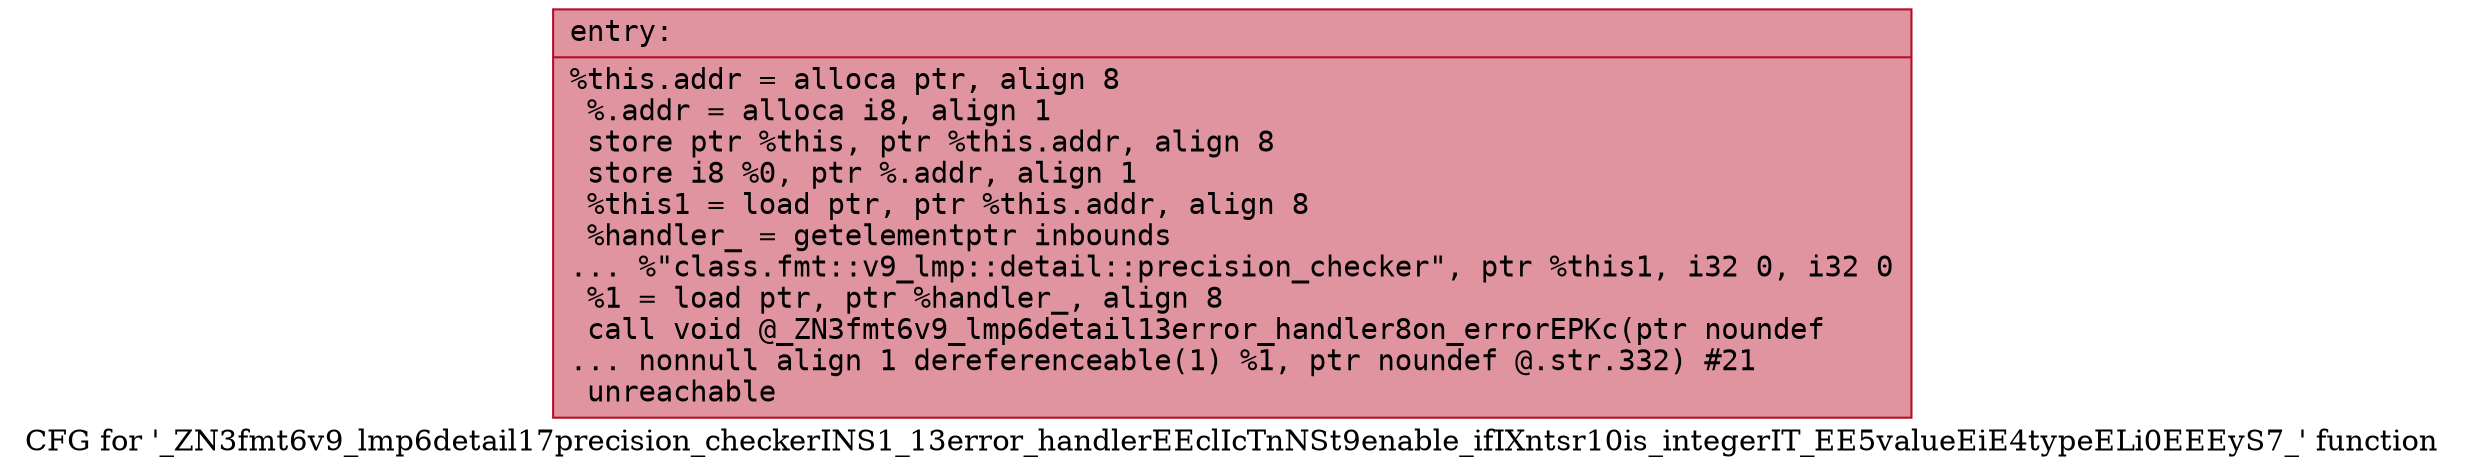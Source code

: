 digraph "CFG for '_ZN3fmt6v9_lmp6detail17precision_checkerINS1_13error_handlerEEclIcTnNSt9enable_ifIXntsr10is_integerIT_EE5valueEiE4typeELi0EEEyS7_' function" {
	label="CFG for '_ZN3fmt6v9_lmp6detail17precision_checkerINS1_13error_handlerEEclIcTnNSt9enable_ifIXntsr10is_integerIT_EE5valueEiE4typeELi0EEEyS7_' function";

	Node0x556bfeb4ace0 [shape=record,color="#b70d28ff", style=filled, fillcolor="#b70d2870" fontname="Courier",label="{entry:\l|  %this.addr = alloca ptr, align 8\l  %.addr = alloca i8, align 1\l  store ptr %this, ptr %this.addr, align 8\l  store i8 %0, ptr %.addr, align 1\l  %this1 = load ptr, ptr %this.addr, align 8\l  %handler_ = getelementptr inbounds\l... %\"class.fmt::v9_lmp::detail::precision_checker\", ptr %this1, i32 0, i32 0\l  %1 = load ptr, ptr %handler_, align 8\l  call void @_ZN3fmt6v9_lmp6detail13error_handler8on_errorEPKc(ptr noundef\l... nonnull align 1 dereferenceable(1) %1, ptr noundef @.str.332) #21\l  unreachable\l}"];
}
